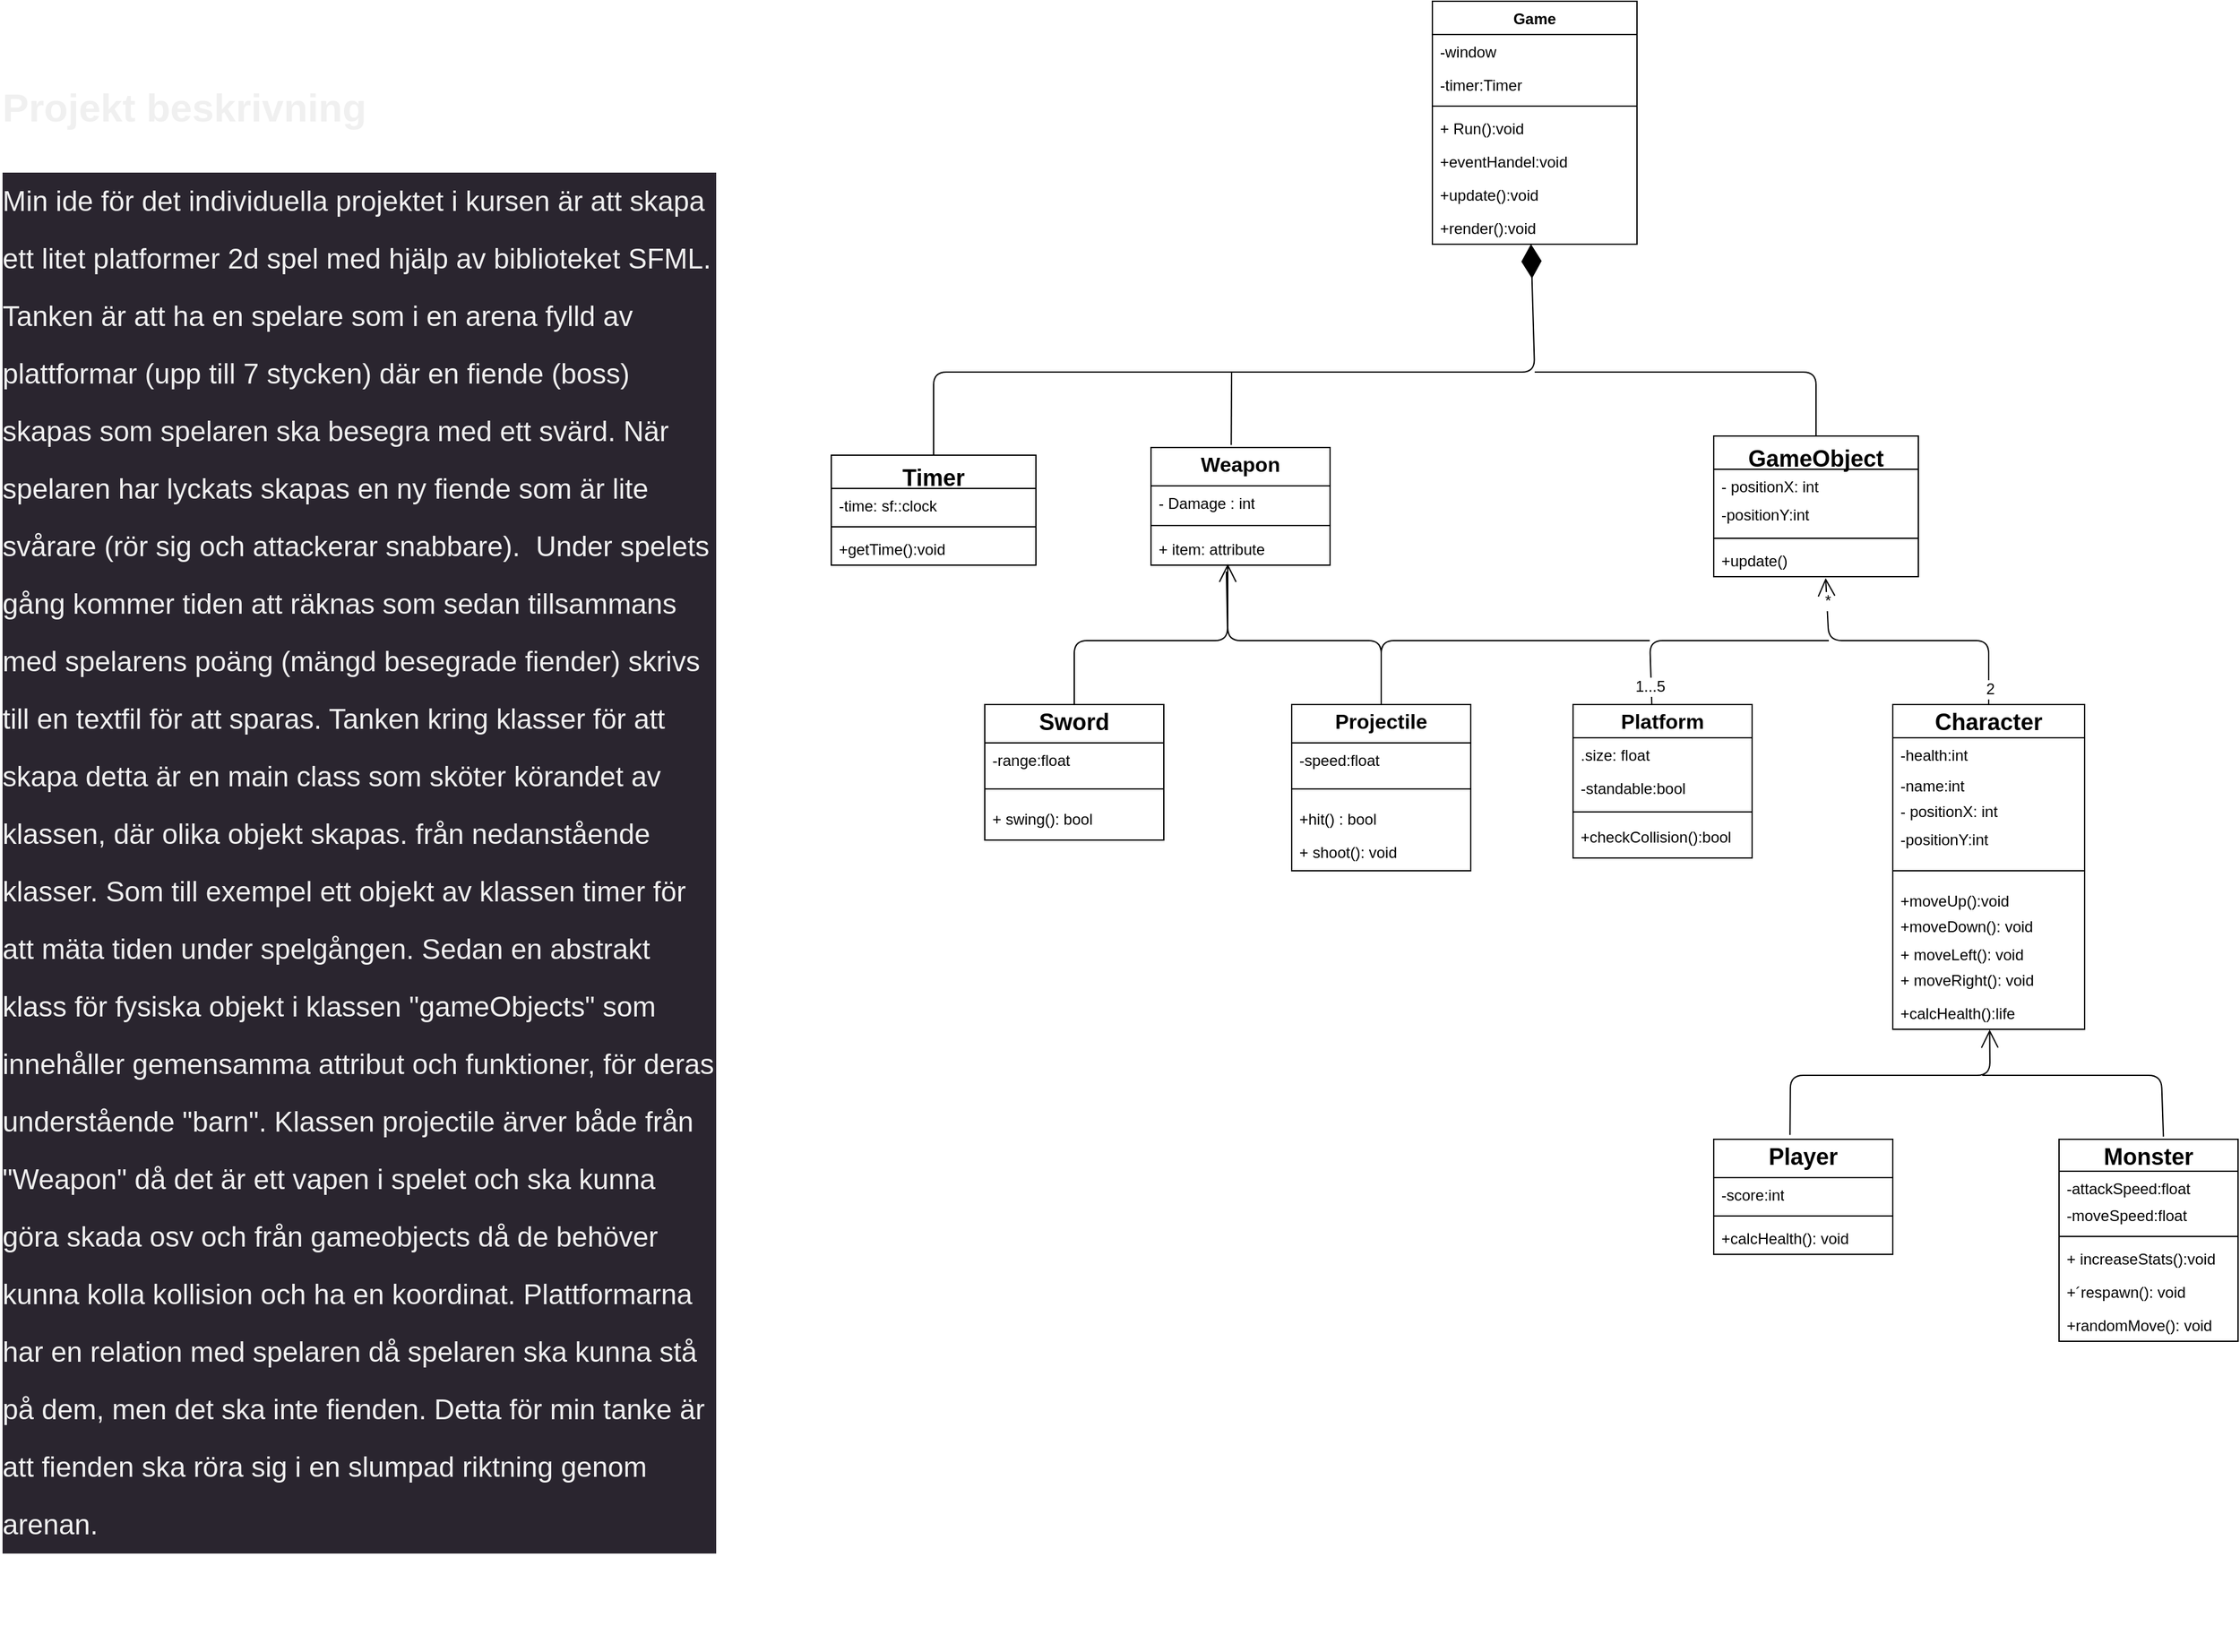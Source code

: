 <mxfile>
    <diagram name="Page-1" id="4QrLjX-ADRz8MVE26Euo">
        <mxGraphModel dx="3291.9" dy="3456.4" grid="1" gridSize="10" guides="1" tooltips="1" connect="1" arrows="1" fold="1" page="1" pageScale="1.1" pageWidth="1169" pageHeight="1654" math="0" shadow="0">
            <root>
                <mxCell id="0"/>
                <mxCell id="1" parent="0"/>
                <mxCell id="S4nnt21ixPrk0VT9_j-a-2" value="&lt;p style=&quot;margin:0px;margin-top:4px;text-align:center;&quot;&gt;&lt;b style=&quot;background-color: initial;&quot;&gt;&lt;font size=&quot;3&quot;&gt;Platform&lt;/font&gt;&lt;/b&gt;&lt;/p&gt;" style="verticalAlign=top;align=center;overflow=fill;html=1;whiteSpace=wrap;shape=swimlane;fontStyle=1;startSize=26;childLayout=stackLayout;horizontal=1;horizontalStack=0;resizeParent=1;resizeParentMax=0;resizeLast=0;collapsible=1;marginBottom=0;" parent="1" vertex="1">
                    <mxGeometry x="630" y="530" width="140" height="120" as="geometry"/>
                </mxCell>
                <mxCell id="S4nnt21ixPrk0VT9_j-a-5" value=".size: float" style="text;strokeColor=none;fillColor=none;align=left;verticalAlign=top;spacingLeft=4;spacingRight=4;overflow=hidden;rotatable=0;points=[[0,0.5],[1,0.5]];portConstraint=eastwest;whiteSpace=wrap;html=1;" parent="S4nnt21ixPrk0VT9_j-a-2" vertex="1">
                    <mxGeometry y="26" width="140" height="26" as="geometry"/>
                </mxCell>
                <mxCell id="S4nnt21ixPrk0VT9_j-a-6" value="-standable:bool" style="text;strokeColor=none;fillColor=none;align=left;verticalAlign=top;spacingLeft=4;spacingRight=4;overflow=hidden;rotatable=0;points=[[0,0.5],[1,0.5]];portConstraint=eastwest;whiteSpace=wrap;html=1;" parent="S4nnt21ixPrk0VT9_j-a-2" vertex="1">
                    <mxGeometry y="52" width="140" height="26" as="geometry"/>
                </mxCell>
                <mxCell id="S4nnt21ixPrk0VT9_j-a-7" value="" style="line;strokeWidth=1;fillColor=none;align=left;verticalAlign=middle;spacingTop=-1;spacingLeft=3;spacingRight=3;rotatable=0;labelPosition=right;points=[];portConstraint=eastwest;strokeColor=inherit;" parent="S4nnt21ixPrk0VT9_j-a-2" vertex="1">
                    <mxGeometry y="78" width="140" height="12" as="geometry"/>
                </mxCell>
                <mxCell id="S4nnt21ixPrk0VT9_j-a-8" value="+checkCollision():bool" style="text;strokeColor=none;fillColor=none;align=left;verticalAlign=top;spacingLeft=4;spacingRight=4;overflow=hidden;rotatable=0;points=[[0,0.5],[1,0.5]];portConstraint=eastwest;whiteSpace=wrap;html=1;" parent="S4nnt21ixPrk0VT9_j-a-2" vertex="1">
                    <mxGeometry y="90" width="140" height="30" as="geometry"/>
                </mxCell>
                <mxCell id="S4nnt21ixPrk0VT9_j-a-9" value="&lt;p style=&quot;margin:0px;margin-top:4px;text-align:center;&quot;&gt;&lt;b style=&quot;background-color: initial;&quot;&gt;&lt;font style=&quot;font-size: 18px;&quot;&gt;Character&lt;/font&gt;&lt;/b&gt;&lt;/p&gt;" style="verticalAlign=top;align=center;overflow=fill;html=1;whiteSpace=wrap;shape=swimlane;fontStyle=1;startSize=26;childLayout=stackLayout;horizontal=1;horizontalStack=0;resizeParent=1;resizeParentMax=0;resizeLast=0;collapsible=1;marginBottom=0;" parent="1" vertex="1">
                    <mxGeometry x="880" y="530" width="150" height="254" as="geometry"/>
                </mxCell>
                <mxCell id="S4nnt21ixPrk0VT9_j-a-10" value="-health:int" style="text;strokeColor=none;fillColor=none;align=left;verticalAlign=top;spacingLeft=4;spacingRight=4;overflow=hidden;rotatable=0;points=[[0,0.5],[1,0.5]];portConstraint=eastwest;whiteSpace=wrap;html=1;" parent="S4nnt21ixPrk0VT9_j-a-9" vertex="1">
                    <mxGeometry y="26" width="150" height="24" as="geometry"/>
                </mxCell>
                <mxCell id="S4nnt21ixPrk0VT9_j-a-11" value="-name:int" style="text;strokeColor=none;fillColor=none;align=left;verticalAlign=top;spacingLeft=4;spacingRight=4;overflow=hidden;rotatable=0;points=[[0,0.5],[1,0.5]];portConstraint=eastwest;whiteSpace=wrap;html=1;" parent="S4nnt21ixPrk0VT9_j-a-9" vertex="1">
                    <mxGeometry y="50" width="150" height="20" as="geometry"/>
                </mxCell>
                <mxCell id="S4nnt21ixPrk0VT9_j-a-12" value="- positionX: int" style="text;strokeColor=none;fillColor=none;align=left;verticalAlign=top;spacingLeft=4;spacingRight=4;overflow=hidden;rotatable=0;points=[[0,0.5],[1,0.5]];portConstraint=eastwest;whiteSpace=wrap;html=1;" parent="S4nnt21ixPrk0VT9_j-a-9" vertex="1">
                    <mxGeometry y="70" width="150" height="22" as="geometry"/>
                </mxCell>
                <mxCell id="S4nnt21ixPrk0VT9_j-a-13" value="-positionY:int" style="text;strokeColor=none;fillColor=none;align=left;verticalAlign=top;spacingLeft=4;spacingRight=4;overflow=hidden;rotatable=0;points=[[0,0.5],[1,0.5]];portConstraint=eastwest;whiteSpace=wrap;html=1;" parent="S4nnt21ixPrk0VT9_j-a-9" vertex="1">
                    <mxGeometry y="92" width="150" height="28" as="geometry"/>
                </mxCell>
                <mxCell id="S4nnt21ixPrk0VT9_j-a-14" value="" style="line;strokeWidth=1;fillColor=none;align=left;verticalAlign=middle;spacingTop=-1;spacingLeft=3;spacingRight=3;rotatable=0;labelPosition=right;points=[];portConstraint=eastwest;strokeColor=inherit;" parent="S4nnt21ixPrk0VT9_j-a-9" vertex="1">
                    <mxGeometry y="120" width="150" height="20" as="geometry"/>
                </mxCell>
                <mxCell id="S4nnt21ixPrk0VT9_j-a-15" value="+moveUp():void" style="text;strokeColor=none;fillColor=none;align=left;verticalAlign=top;spacingLeft=4;spacingRight=4;overflow=hidden;rotatable=0;points=[[0,0.5],[1,0.5]];portConstraint=eastwest;whiteSpace=wrap;html=1;" parent="S4nnt21ixPrk0VT9_j-a-9" vertex="1">
                    <mxGeometry y="140" width="150" height="20" as="geometry"/>
                </mxCell>
                <mxCell id="S4nnt21ixPrk0VT9_j-a-16" value="+moveDown(): void" style="text;strokeColor=none;fillColor=none;align=left;verticalAlign=top;spacingLeft=4;spacingRight=4;overflow=hidden;rotatable=0;points=[[0,0.5],[1,0.5]];portConstraint=eastwest;whiteSpace=wrap;html=1;" parent="S4nnt21ixPrk0VT9_j-a-9" vertex="1">
                    <mxGeometry y="160" width="150" height="22" as="geometry"/>
                </mxCell>
                <mxCell id="S4nnt21ixPrk0VT9_j-a-17" value="+ moveLeft(): void" style="text;strokeColor=none;fillColor=none;align=left;verticalAlign=top;spacingLeft=4;spacingRight=4;overflow=hidden;rotatable=0;points=[[0,0.5],[1,0.5]];portConstraint=eastwest;whiteSpace=wrap;html=1;" parent="S4nnt21ixPrk0VT9_j-a-9" vertex="1">
                    <mxGeometry y="182" width="150" height="20" as="geometry"/>
                </mxCell>
                <mxCell id="S4nnt21ixPrk0VT9_j-a-18" value="+ moveRight(): void" style="text;strokeColor=none;fillColor=none;align=left;verticalAlign=top;spacingLeft=4;spacingRight=4;overflow=hidden;rotatable=0;points=[[0,0.5],[1,0.5]];portConstraint=eastwest;whiteSpace=wrap;html=1;" parent="S4nnt21ixPrk0VT9_j-a-9" vertex="1">
                    <mxGeometry y="202" width="150" height="26" as="geometry"/>
                </mxCell>
                <mxCell id="S4nnt21ixPrk0VT9_j-a-19" value="+calcHealth():life" style="text;strokeColor=none;fillColor=none;align=left;verticalAlign=top;spacingLeft=4;spacingRight=4;overflow=hidden;rotatable=0;points=[[0,0.5],[1,0.5]];portConstraint=eastwest;whiteSpace=wrap;html=1;" parent="S4nnt21ixPrk0VT9_j-a-9" vertex="1">
                    <mxGeometry y="228" width="150" height="26" as="geometry"/>
                </mxCell>
                <mxCell id="S4nnt21ixPrk0VT9_j-a-20" value="&lt;p style=&quot;margin:0px;margin-top:4px;text-align:center;&quot;&gt;&lt;b style=&quot;background-color: initial;&quot;&gt;&lt;font style=&quot;font-size: 18px;&quot;&gt;Player&lt;/font&gt;&lt;/b&gt;&lt;/p&gt;" style="verticalAlign=top;align=center;overflow=fill;html=1;whiteSpace=wrap;shape=swimlane;fontStyle=1;startSize=30;childLayout=stackLayout;horizontal=1;horizontalStack=0;resizeParent=1;resizeParentMax=0;resizeLast=0;collapsible=1;marginBottom=0;" parent="1" vertex="1">
                    <mxGeometry x="740" y="870" width="140" height="90" as="geometry">
                        <mxRectangle x="570" y="490" width="90" height="40" as="alternateBounds"/>
                    </mxGeometry>
                </mxCell>
                <mxCell id="S4nnt21ixPrk0VT9_j-a-21" value="-score:int" style="text;strokeColor=none;fillColor=none;align=left;verticalAlign=top;spacingLeft=4;spacingRight=4;overflow=hidden;rotatable=0;points=[[0,0.5],[1,0.5]];portConstraint=eastwest;whiteSpace=wrap;html=1;" parent="S4nnt21ixPrk0VT9_j-a-20" vertex="1">
                    <mxGeometry y="30" width="140" height="26" as="geometry"/>
                </mxCell>
                <mxCell id="S4nnt21ixPrk0VT9_j-a-22" value="" style="line;strokeWidth=1;fillColor=none;align=left;verticalAlign=middle;spacingTop=-1;spacingLeft=3;spacingRight=3;rotatable=0;labelPosition=right;points=[];portConstraint=eastwest;strokeColor=inherit;" parent="S4nnt21ixPrk0VT9_j-a-20" vertex="1">
                    <mxGeometry y="56" width="140" height="8" as="geometry"/>
                </mxCell>
                <mxCell id="S4nnt21ixPrk0VT9_j-a-23" value="" style="line;strokeWidth=1;fillColor=none;align=left;verticalAlign=middle;spacingTop=-1;spacingLeft=3;spacingRight=3;rotatable=0;labelPosition=right;points=[];portConstraint=eastwest;strokeColor=inherit;" parent="S4nnt21ixPrk0VT9_j-a-20" vertex="1">
                    <mxGeometry y="64" width="140" as="geometry"/>
                </mxCell>
                <mxCell id="S4nnt21ixPrk0VT9_j-a-24" value="+calcHealth(): void" style="text;strokeColor=none;fillColor=none;align=left;verticalAlign=top;spacingLeft=4;spacingRight=4;overflow=hidden;rotatable=0;points=[[0,0.5],[1,0.5]];portConstraint=eastwest;whiteSpace=wrap;html=1;" parent="S4nnt21ixPrk0VT9_j-a-20" vertex="1">
                    <mxGeometry y="64" width="140" height="26" as="geometry"/>
                </mxCell>
                <mxCell id="S4nnt21ixPrk0VT9_j-a-25" value="&lt;p style=&quot;margin:0px;margin-top:4px;text-align:center;&quot;&gt;&lt;b style=&quot;background-color: initial;&quot;&gt;&lt;font style=&quot;font-size: 18px;&quot;&gt;Monster&lt;/font&gt;&lt;/b&gt;&lt;/p&gt;" style="verticalAlign=top;align=center;overflow=fill;html=1;whiteSpace=wrap;shape=swimlane;fontStyle=1;startSize=25;childLayout=stackLayout;horizontal=1;horizontalStack=0;resizeParent=1;resizeParentMax=0;resizeLast=0;collapsible=1;marginBottom=0;" parent="1" vertex="1">
                    <mxGeometry x="1010" y="870" width="140" height="158" as="geometry"/>
                </mxCell>
                <mxCell id="S4nnt21ixPrk0VT9_j-a-26" value="-attackSpeed:float" style="text;strokeColor=none;fillColor=none;align=left;verticalAlign=top;spacingLeft=4;spacingRight=4;overflow=hidden;rotatable=0;points=[[0,0.5],[1,0.5]];portConstraint=eastwest;whiteSpace=wrap;html=1;" parent="S4nnt21ixPrk0VT9_j-a-25" vertex="1">
                    <mxGeometry y="25" width="140" height="21" as="geometry"/>
                </mxCell>
                <mxCell id="13" value="-moveSpeed:float" style="text;strokeColor=none;fillColor=none;align=left;verticalAlign=top;spacingLeft=4;spacingRight=4;overflow=hidden;rotatable=0;points=[[0,0.5],[1,0.5]];portConstraint=eastwest;fontSize=12;" parent="S4nnt21ixPrk0VT9_j-a-25" vertex="1">
                    <mxGeometry y="46" width="140" height="26" as="geometry"/>
                </mxCell>
                <mxCell id="S4nnt21ixPrk0VT9_j-a-27" value="" style="line;strokeWidth=1;fillColor=none;align=left;verticalAlign=middle;spacingTop=-1;spacingLeft=3;spacingRight=3;rotatable=0;labelPosition=right;points=[];portConstraint=eastwest;strokeColor=inherit;" parent="S4nnt21ixPrk0VT9_j-a-25" vertex="1">
                    <mxGeometry y="72" width="140" height="8" as="geometry"/>
                </mxCell>
                <mxCell id="16" value="+ increaseStats():void" style="text;strokeColor=none;fillColor=none;align=left;verticalAlign=top;spacingLeft=4;spacingRight=4;overflow=hidden;rotatable=0;points=[[0,0.5],[1,0.5]];portConstraint=eastwest;fontSize=12;" parent="S4nnt21ixPrk0VT9_j-a-25" vertex="1">
                    <mxGeometry y="80" width="140" height="26" as="geometry"/>
                </mxCell>
                <mxCell id="14" value="+´respawn(): void" style="text;strokeColor=none;fillColor=none;align=left;verticalAlign=top;spacingLeft=4;spacingRight=4;overflow=hidden;rotatable=0;points=[[0,0.5],[1,0.5]];portConstraint=eastwest;fontSize=12;" parent="S4nnt21ixPrk0VT9_j-a-25" vertex="1">
                    <mxGeometry y="106" width="140" height="26" as="geometry"/>
                </mxCell>
                <mxCell id="S4nnt21ixPrk0VT9_j-a-28" value="+randomMove(): void" style="text;strokeColor=none;fillColor=none;align=left;verticalAlign=top;spacingLeft=4;spacingRight=4;overflow=hidden;rotatable=0;points=[[0,0.5],[1,0.5]];portConstraint=eastwest;whiteSpace=wrap;html=1;" parent="S4nnt21ixPrk0VT9_j-a-25" vertex="1">
                    <mxGeometry y="132" width="140" height="26" as="geometry"/>
                </mxCell>
                <mxCell id="S4nnt21ixPrk0VT9_j-a-31" value="&lt;p style=&quot;margin:0px;margin-top:4px;text-align:center;&quot;&gt;&lt;b style=&quot;background-color: initial;&quot;&gt;&lt;font size=&quot;3&quot;&gt;Weapon&lt;/font&gt;&lt;/b&gt;&lt;/p&gt;" style="verticalAlign=top;align=center;overflow=fill;html=1;whiteSpace=wrap;shape=swimlane;fontStyle=1;startSize=30;childLayout=stackLayout;horizontal=1;horizontalStack=0;resizeParent=1;resizeParentMax=0;resizeLast=0;collapsible=1;marginBottom=0;" parent="1" vertex="1">
                    <mxGeometry x="300" y="329" width="140" height="92" as="geometry"/>
                </mxCell>
                <mxCell id="S4nnt21ixPrk0VT9_j-a-32" value="- Damage : int" style="text;strokeColor=none;fillColor=none;align=left;verticalAlign=top;spacingLeft=4;spacingRight=4;overflow=hidden;rotatable=0;points=[[0,0.5],[1,0.5]];portConstraint=eastwest;whiteSpace=wrap;html=1;" parent="S4nnt21ixPrk0VT9_j-a-31" vertex="1">
                    <mxGeometry y="30" width="140" height="26" as="geometry"/>
                </mxCell>
                <mxCell id="S4nnt21ixPrk0VT9_j-a-33" value="" style="line;strokeWidth=1;fillColor=none;align=left;verticalAlign=middle;spacingTop=-1;spacingLeft=3;spacingRight=3;rotatable=0;labelPosition=right;points=[];portConstraint=eastwest;strokeColor=inherit;" parent="S4nnt21ixPrk0VT9_j-a-31" vertex="1">
                    <mxGeometry y="56" width="140" height="10" as="geometry"/>
                </mxCell>
                <mxCell id="S4nnt21ixPrk0VT9_j-a-34" value="+ item: attribute" style="text;strokeColor=none;fillColor=none;align=left;verticalAlign=top;spacingLeft=4;spacingRight=4;overflow=hidden;rotatable=0;points=[[0,0.5],[1,0.5]];portConstraint=eastwest;whiteSpace=wrap;html=1;" parent="S4nnt21ixPrk0VT9_j-a-31" vertex="1">
                    <mxGeometry y="66" width="140" height="26" as="geometry"/>
                </mxCell>
                <mxCell id="S4nnt21ixPrk0VT9_j-a-35" value="&lt;p style=&quot;margin:0px;margin-top:4px;text-align:center;&quot;&gt;&lt;span style=&quot;font-size: 18px;&quot;&gt;Sword&lt;/span&gt;&lt;/p&gt;&lt;p style=&quot;margin:0px;margin-top:4px;text-align:center;&quot;&gt;&lt;b&gt;&lt;font size=&quot;3&quot;&gt;Sword&lt;/font&gt;&lt;/b&gt;&lt;/p&gt;&lt;p style=&quot;margin:0px;margin-top:4px;text-align:center;&quot;&gt;&lt;b&gt;&lt;br&gt;&lt;/b&gt;&lt;/p&gt;" style="verticalAlign=top;align=center;overflow=fill;html=1;whiteSpace=wrap;shape=swimlane;fontStyle=1;startSize=30;childLayout=stackLayout;horizontal=1;horizontalStack=0;resizeParent=1;resizeParentMax=0;resizeLast=0;collapsible=1;marginBottom=0;" parent="1" vertex="1">
                    <mxGeometry x="170" y="530" width="140" height="106" as="geometry"/>
                </mxCell>
                <mxCell id="S4nnt21ixPrk0VT9_j-a-36" value="-range:float" style="text;strokeColor=none;fillColor=none;align=left;verticalAlign=top;spacingLeft=4;spacingRight=4;overflow=hidden;rotatable=0;points=[[0,0.5],[1,0.5]];portConstraint=eastwest;whiteSpace=wrap;html=1;" parent="S4nnt21ixPrk0VT9_j-a-35" vertex="1">
                    <mxGeometry y="30" width="140" height="26" as="geometry"/>
                </mxCell>
                <mxCell id="S4nnt21ixPrk0VT9_j-a-37" value="" style="line;strokeWidth=1;fillColor=none;align=left;verticalAlign=middle;spacingTop=-1;spacingLeft=3;spacingRight=3;rotatable=0;labelPosition=right;points=[];portConstraint=eastwest;strokeColor=inherit;" parent="S4nnt21ixPrk0VT9_j-a-35" vertex="1">
                    <mxGeometry y="56" width="140" height="20" as="geometry"/>
                </mxCell>
                <mxCell id="S4nnt21ixPrk0VT9_j-a-38" value="+ swing(): bool&lt;div&gt;&lt;br&gt;&lt;/div&gt;" style="text;strokeColor=none;fillColor=none;align=left;verticalAlign=top;spacingLeft=4;spacingRight=4;overflow=hidden;rotatable=0;points=[[0,0.5],[1,0.5]];portConstraint=eastwest;whiteSpace=wrap;html=1;" parent="S4nnt21ixPrk0VT9_j-a-35" vertex="1">
                    <mxGeometry y="76" width="140" height="30" as="geometry"/>
                </mxCell>
                <mxCell id="S4nnt21ixPrk0VT9_j-a-39" value="&lt;p style=&quot;margin:0px;margin-top:4px;text-align:center;&quot;&gt;&lt;span style=&quot;background-color: initial; font-size: medium;&quot;&gt;Projectile&lt;/span&gt;&lt;/p&gt;" style="verticalAlign=top;align=center;overflow=fill;html=1;whiteSpace=wrap;shape=swimlane;fontStyle=1;startSize=30;childLayout=stackLayout;horizontal=1;horizontalStack=0;resizeParent=1;resizeParentMax=0;resizeLast=0;collapsible=1;marginBottom=0;" parent="1" vertex="1">
                    <mxGeometry x="410" y="530" width="140" height="130" as="geometry"/>
                </mxCell>
                <mxCell id="S4nnt21ixPrk0VT9_j-a-40" value="-spe&lt;span style=&quot;background-color: initial;&quot;&gt;ed:float&lt;/span&gt;" style="text;strokeColor=none;fillColor=none;align=left;verticalAlign=top;spacingLeft=4;spacingRight=4;overflow=hidden;rotatable=0;points=[[0,0.5],[1,0.5]];portConstraint=eastwest;whiteSpace=wrap;html=1;" parent="S4nnt21ixPrk0VT9_j-a-39" vertex="1">
                    <mxGeometry y="30" width="140" height="26" as="geometry"/>
                </mxCell>
                <mxCell id="S4nnt21ixPrk0VT9_j-a-41" value="" style="line;strokeWidth=1;fillColor=none;align=left;verticalAlign=middle;spacingTop=-1;spacingLeft=3;spacingRight=3;rotatable=0;labelPosition=right;points=[];portConstraint=eastwest;strokeColor=inherit;" parent="S4nnt21ixPrk0VT9_j-a-39" vertex="1">
                    <mxGeometry y="56" width="140" height="20" as="geometry"/>
                </mxCell>
                <mxCell id="S4nnt21ixPrk0VT9_j-a-42" value="+hit() : bool" style="text;strokeColor=none;fillColor=none;align=left;verticalAlign=top;spacingLeft=4;spacingRight=4;overflow=hidden;rotatable=0;points=[[0,0.5],[1,0.5]];portConstraint=eastwest;whiteSpace=wrap;html=1;" parent="S4nnt21ixPrk0VT9_j-a-39" vertex="1">
                    <mxGeometry y="76" width="140" height="26" as="geometry"/>
                </mxCell>
                <mxCell id="S4nnt21ixPrk0VT9_j-a-43" value="+ shoot(): void" style="text;strokeColor=none;fillColor=none;align=left;verticalAlign=top;spacingLeft=4;spacingRight=4;overflow=hidden;rotatable=0;points=[[0,0.5],[1,0.5]];portConstraint=eastwest;whiteSpace=wrap;html=1;" parent="S4nnt21ixPrk0VT9_j-a-39" vertex="1">
                    <mxGeometry y="102" width="140" height="28" as="geometry"/>
                </mxCell>
                <mxCell id="3" value="Timer" style="swimlane;fontStyle=1;align=center;verticalAlign=top;childLayout=stackLayout;horizontal=1;startSize=26;horizontalStack=0;resizeParent=1;resizeParentMax=0;resizeLast=0;collapsible=1;marginBottom=0;fontSize=18;" parent="1" vertex="1">
                    <mxGeometry x="50" y="335" width="160" height="86" as="geometry"/>
                </mxCell>
                <mxCell id="4" value="-time: sf::clock" style="text;strokeColor=none;fillColor=none;align=left;verticalAlign=top;spacingLeft=4;spacingRight=4;overflow=hidden;rotatable=0;points=[[0,0.5],[1,0.5]];portConstraint=eastwest;fontSize=12;" parent="3" vertex="1">
                    <mxGeometry y="26" width="160" height="26" as="geometry"/>
                </mxCell>
                <mxCell id="5" value="" style="line;strokeWidth=1;fillColor=none;align=left;verticalAlign=middle;spacingTop=-1;spacingLeft=3;spacingRight=3;rotatable=0;labelPosition=right;points=[];portConstraint=eastwest;strokeColor=inherit;fontSize=18;" parent="3" vertex="1">
                    <mxGeometry y="52" width="160" height="8" as="geometry"/>
                </mxCell>
                <mxCell id="6" value="+getTime():void" style="text;strokeColor=none;fillColor=none;align=left;verticalAlign=top;spacingLeft=4;spacingRight=4;overflow=hidden;rotatable=0;points=[[0,0.5],[1,0.5]];portConstraint=eastwest;fontSize=12;" parent="3" vertex="1">
                    <mxGeometry y="60" width="160" height="26" as="geometry"/>
                </mxCell>
                <mxCell id="7" value="GameObject" style="swimlane;fontStyle=1;align=center;verticalAlign=top;childLayout=stackLayout;horizontal=1;startSize=26;horizontalStack=0;resizeParent=1;resizeParentMax=0;resizeLast=0;collapsible=1;marginBottom=0;fontSize=18;" parent="1" vertex="1">
                    <mxGeometry x="740" y="320" width="160" height="110" as="geometry"/>
                </mxCell>
                <mxCell id="12" value="- positionX: int" style="text;strokeColor=none;fillColor=none;align=left;verticalAlign=top;spacingLeft=4;spacingRight=4;overflow=hidden;rotatable=0;points=[[0,0.5],[1,0.5]];portConstraint=eastwest;whiteSpace=wrap;html=1;" parent="7" vertex="1">
                    <mxGeometry y="26" width="160" height="22" as="geometry"/>
                </mxCell>
                <mxCell id="11" value="-positionY:int" style="text;strokeColor=none;fillColor=none;align=left;verticalAlign=top;spacingLeft=4;spacingRight=4;overflow=hidden;rotatable=0;points=[[0,0.5],[1,0.5]];portConstraint=eastwest;whiteSpace=wrap;html=1;" parent="7" vertex="1">
                    <mxGeometry y="48" width="160" height="28" as="geometry"/>
                </mxCell>
                <mxCell id="9" value="" style="line;strokeWidth=1;fillColor=none;align=left;verticalAlign=middle;spacingTop=-1;spacingLeft=3;spacingRight=3;rotatable=0;labelPosition=right;points=[];portConstraint=eastwest;strokeColor=inherit;fontSize=18;" parent="7" vertex="1">
                    <mxGeometry y="76" width="160" height="8" as="geometry"/>
                </mxCell>
                <mxCell id="10" value="+update()" style="text;strokeColor=none;fillColor=none;align=left;verticalAlign=top;spacingLeft=4;spacingRight=4;overflow=hidden;rotatable=0;points=[[0,0.5],[1,0.5]];portConstraint=eastwest;fontSize=12;" parent="7" vertex="1">
                    <mxGeometry y="84" width="160" height="26" as="geometry"/>
                </mxCell>
                <mxCell id="18" value="" style="endArrow=none;html=1;fontSize=12;exitX=0.5;exitY=0;exitDx=0;exitDy=0;" parent="1" source="S4nnt21ixPrk0VT9_j-a-39" edge="1">
                    <mxGeometry width="50" height="50" relative="1" as="geometry">
                        <mxPoint x="472" y="528" as="sourcePoint"/>
                        <mxPoint x="690" y="480" as="targetPoint"/>
                        <Array as="points">
                            <mxPoint x="480" y="480"/>
                        </Array>
                    </mxGeometry>
                </mxCell>
                <mxCell id="19" value="" style="endArrow=none;html=1;fontSize=12;exitX=0.44;exitY=0.001;exitDx=0;exitDy=0;exitPerimeter=0;" parent="1" source="S4nnt21ixPrk0VT9_j-a-2" edge="1">
                    <mxGeometry width="50" height="50" relative="1" as="geometry">
                        <mxPoint x="600" y="490" as="sourcePoint"/>
                        <mxPoint x="830" y="480" as="targetPoint"/>
                        <Array as="points">
                            <mxPoint x="690" y="480"/>
                        </Array>
                    </mxGeometry>
                </mxCell>
                <mxCell id="72" value="1...5" style="edgeLabel;html=1;align=center;verticalAlign=middle;resizable=0;points=[];fontSize=12;" parent="19" vertex="1" connectable="0">
                    <mxGeometry x="-0.854" y="1" relative="1" as="geometry">
                        <mxPoint as="offset"/>
                    </mxGeometry>
                </mxCell>
                <mxCell id="20" value="" style="endArrow=none;html=1;fontSize=12;exitX=0.448;exitY=-0.022;exitDx=0;exitDy=0;exitPerimeter=0;" parent="1" source="S4nnt21ixPrk0VT9_j-a-31" edge="1">
                    <mxGeometry width="50" height="50" relative="1" as="geometry">
                        <mxPoint x="330" y="320" as="sourcePoint"/>
                        <mxPoint x="363" y="270" as="targetPoint"/>
                    </mxGeometry>
                </mxCell>
                <mxCell id="21" value="" style="endArrow=none;html=1;fontSize=12;exitX=0.5;exitY=0;exitDx=0;exitDy=0;" parent="1" source="7" edge="1">
                    <mxGeometry width="50" height="50" relative="1" as="geometry">
                        <mxPoint x="220" y="280" as="sourcePoint"/>
                        <mxPoint x="600" y="270" as="targetPoint"/>
                        <Array as="points">
                            <mxPoint x="820" y="270"/>
                        </Array>
                    </mxGeometry>
                </mxCell>
                <mxCell id="22" value="" style="endArrow=diamondThin;endFill=1;endSize=24;html=1;fontSize=12;exitX=0.5;exitY=0;exitDx=0;exitDy=0;entryX=0.482;entryY=0.996;entryDx=0;entryDy=0;entryPerimeter=0;" parent="1" source="3" target="67" edge="1">
                    <mxGeometry width="160" relative="1" as="geometry">
                        <mxPoint x="490" y="300" as="sourcePoint"/>
                        <mxPoint x="600" y="240" as="targetPoint"/>
                        <Array as="points">
                            <mxPoint x="130" y="270"/>
                            <mxPoint x="600" y="270"/>
                        </Array>
                    </mxGeometry>
                </mxCell>
                <mxCell id="23" value="" style="endArrow=open;endFill=1;endSize=12;html=1;fontSize=12;entryX=0.547;entryY=1.042;entryDx=0;entryDy=0;entryPerimeter=0;exitX=0.5;exitY=0;exitDx=0;exitDy=0;" parent="1" source="S4nnt21ixPrk0VT9_j-a-9" target="10" edge="1">
                    <mxGeometry width="160" relative="1" as="geometry">
                        <mxPoint x="640" y="480" as="sourcePoint"/>
                        <mxPoint x="800" y="480" as="targetPoint"/>
                        <Array as="points">
                            <mxPoint x="955" y="480"/>
                            <mxPoint x="830" y="480"/>
                        </Array>
                    </mxGeometry>
                </mxCell>
                <mxCell id="70" value="2" style="edgeLabel;html=1;align=center;verticalAlign=middle;resizable=0;points=[];fontSize=12;" parent="23" vertex="1" connectable="0">
                    <mxGeometry x="-0.893" y="-1" relative="1" as="geometry">
                        <mxPoint as="offset"/>
                    </mxGeometry>
                </mxCell>
                <mxCell id="71" value="*" style="edgeLabel;html=1;align=center;verticalAlign=middle;resizable=0;points=[];fontSize=12;" parent="23" vertex="1" connectable="0">
                    <mxGeometry x="0.846" relative="1" as="geometry">
                        <mxPoint as="offset"/>
                    </mxGeometry>
                </mxCell>
                <mxCell id="24" value="" style="endArrow=open;endFill=1;endSize=12;html=1;fontSize=12;" parent="1" edge="1">
                    <mxGeometry width="160" relative="1" as="geometry">
                        <mxPoint x="480" y="530" as="sourcePoint"/>
                        <mxPoint x="360" y="420" as="targetPoint"/>
                        <Array as="points">
                            <mxPoint x="480" y="480"/>
                            <mxPoint x="360" y="480"/>
                        </Array>
                    </mxGeometry>
                </mxCell>
                <mxCell id="26" value="" style="endArrow=none;html=1;fontSize=12;entryX=0.421;entryY=1.193;entryDx=0;entryDy=0;entryPerimeter=0;" parent="1" source="S4nnt21ixPrk0VT9_j-a-35" target="S4nnt21ixPrk0VT9_j-a-34" edge="1">
                    <mxGeometry width="50" height="50" relative="1" as="geometry">
                        <mxPoint x="200" y="260" as="sourcePoint"/>
                        <mxPoint x="250" y="210" as="targetPoint"/>
                        <Array as="points">
                            <mxPoint x="240" y="480"/>
                            <mxPoint x="360" y="480"/>
                        </Array>
                    </mxGeometry>
                </mxCell>
                <mxCell id="27" value="" style="endArrow=open;endFill=1;endSize=12;html=1;fontSize=12;entryX=0.505;entryY=1.01;entryDx=0;entryDy=0;entryPerimeter=0;exitX=0.426;exitY=-0.037;exitDx=0;exitDy=0;exitPerimeter=0;" parent="1" source="S4nnt21ixPrk0VT9_j-a-20" target="S4nnt21ixPrk0VT9_j-a-19" edge="1">
                    <mxGeometry width="160" relative="1" as="geometry">
                        <mxPoint x="470" y="800" as="sourcePoint"/>
                        <mxPoint x="630" y="800" as="targetPoint"/>
                        <Array as="points">
                            <mxPoint x="800" y="820"/>
                            <mxPoint x="956" y="820"/>
                        </Array>
                    </mxGeometry>
                </mxCell>
                <mxCell id="28" value="" style="endArrow=none;html=1;fontSize=12;entryX=0.583;entryY=-0.013;entryDx=0;entryDy=0;entryPerimeter=0;" parent="1" target="S4nnt21ixPrk0VT9_j-a-25" edge="1">
                    <mxGeometry width="50" height="50" relative="1" as="geometry">
                        <mxPoint x="950" y="820" as="sourcePoint"/>
                        <mxPoint x="1130" y="810" as="targetPoint"/>
                        <Array as="points">
                            <mxPoint x="1090" y="820"/>
                        </Array>
                    </mxGeometry>
                </mxCell>
                <mxCell id="61" value="Game" style="swimlane;fontStyle=1;align=center;verticalAlign=top;childLayout=stackLayout;horizontal=1;startSize=26;horizontalStack=0;resizeParent=1;resizeParentMax=0;resizeLast=0;collapsible=1;marginBottom=0;fontSize=12;" parent="1" vertex="1">
                    <mxGeometry x="520" y="-20" width="160" height="190" as="geometry"/>
                </mxCell>
                <mxCell id="62" value="-window&#10;" style="text;strokeColor=none;fillColor=none;align=left;verticalAlign=top;spacingLeft=4;spacingRight=4;overflow=hidden;rotatable=0;points=[[0,0.5],[1,0.5]];portConstraint=eastwest;fontSize=12;" parent="61" vertex="1">
                    <mxGeometry y="26" width="160" height="26" as="geometry"/>
                </mxCell>
                <mxCell id="68" value="-timer:Timer" style="text;strokeColor=none;fillColor=none;align=left;verticalAlign=top;spacingLeft=4;spacingRight=4;overflow=hidden;rotatable=0;points=[[0,0.5],[1,0.5]];portConstraint=eastwest;fontSize=12;" parent="61" vertex="1">
                    <mxGeometry y="52" width="160" height="26" as="geometry"/>
                </mxCell>
                <mxCell id="63" value="" style="line;strokeWidth=1;fillColor=none;align=left;verticalAlign=middle;spacingTop=-1;spacingLeft=3;spacingRight=3;rotatable=0;labelPosition=right;points=[];portConstraint=eastwest;strokeColor=inherit;fontSize=12;" parent="61" vertex="1">
                    <mxGeometry y="78" width="160" height="8" as="geometry"/>
                </mxCell>
                <mxCell id="65" value="+ Run():void" style="text;strokeColor=none;fillColor=none;align=left;verticalAlign=top;spacingLeft=4;spacingRight=4;overflow=hidden;rotatable=0;points=[[0,0.5],[1,0.5]];portConstraint=eastwest;fontSize=12;" parent="61" vertex="1">
                    <mxGeometry y="86" width="160" height="26" as="geometry"/>
                </mxCell>
                <mxCell id="64" value="+eventHandel:void" style="text;strokeColor=none;fillColor=none;align=left;verticalAlign=top;spacingLeft=4;spacingRight=4;overflow=hidden;rotatable=0;points=[[0,0.5],[1,0.5]];portConstraint=eastwest;fontSize=12;" parent="61" vertex="1">
                    <mxGeometry y="112" width="160" height="26" as="geometry"/>
                </mxCell>
                <mxCell id="66" value="+update():void" style="text;strokeColor=none;fillColor=none;align=left;verticalAlign=top;spacingLeft=4;spacingRight=4;overflow=hidden;rotatable=0;points=[[0,0.5],[1,0.5]];portConstraint=eastwest;fontSize=12;" parent="61" vertex="1">
                    <mxGeometry y="138" width="160" height="26" as="geometry"/>
                </mxCell>
                <mxCell id="67" value="+render():void" style="text;strokeColor=none;fillColor=none;align=left;verticalAlign=top;spacingLeft=4;spacingRight=4;overflow=hidden;rotatable=0;points=[[0,0.5],[1,0.5]];portConstraint=eastwest;fontSize=12;" parent="61" vertex="1">
                    <mxGeometry y="164" width="160" height="26" as="geometry"/>
                </mxCell>
                <mxCell id="73" value="&lt;span style=&quot;border-color: rgb(0, 0, 0); color: rgb(240, 240, 240); font-family: Helvetica; font-size: 22px; font-style: normal; font-variant-ligatures: normal; font-variant-caps: normal; font-weight: 400; letter-spacing: normal; orphans: 2; text-align: left; text-indent: 0px; text-transform: none; widows: 2; word-spacing: 0px; -webkit-text-stroke-width: 0px; background-color: rgb(42, 37, 47); text-decoration-thickness: initial; text-decoration-style: initial; text-decoration-color: initial;&quot; id=&quot;docs-internal-guid-a214cb24-7fff-58ae-1cf6-b593a2d4fcf7&quot;&gt;&lt;h1 style=&quot;border-color: rgb(0, 0, 0); line-height: 1.38; margin-top: 24pt; margin-bottom: 0pt; padding: 0pt 0pt 6pt;&quot; dir=&quot;ltr&quot;&gt;&lt;span style=&quot;border-color: rgb(0, 0, 0); font-size: 23pt; font-family: Arial, sans-serif; background-color: transparent; font-variant-numeric: normal; font-variant-east-asian: normal; font-variant-alternates: normal; font-variant-position: normal; font-variant-emoji: normal; vertical-align: baseline;&quot;&gt;Projekt beskrivning&lt;/span&gt;&lt;/h1&gt;&lt;/span&gt;&lt;h1 style=&quot;border-color: rgb(0, 0, 0); color: rgb(240, 240, 240); font-family: Helvetica; font-style: normal; font-variant-ligatures: normal; font-variant-caps: normal; letter-spacing: normal; orphans: 2; text-align: left; text-indent: 0px; text-transform: none; widows: 2; word-spacing: 0px; -webkit-text-stroke-width: 0px; background-color: rgb(42, 37, 47); text-decoration-thickness: initial; text-decoration-style: initial; text-decoration-color: initial; line-height: 44px;&quot;&gt;&lt;span style=&quot;border-color: rgb(0, 0, 0); background-color: transparent; font-family: Arial, sans-serif; font-size: 16.5pt; font-weight: 400;&quot;&gt;Min ide för det individuella projektet i kursen är att skapa ett litet platformer 2d spel med hjälp av biblioteket SFML. Tanken är att ha en spelare som i en arena fylld av plattformar (upp till 7 stycken) där en fiende (boss) skapas som spelaren ska besegra med ett svärd. När spelaren har lyckats skapas en ny fiende som är lite svårare (rör sig och attackerar snabbare).&amp;nbsp; Under spelets gång kommer tiden att räknas som sedan tillsammans med spelarens poäng (mängd besegrade fiender) skrivs till en textfil för att sparas. Tanken kring klasser för att skapa detta är en main class som sköter körandet av klassen, där olika objekt skapas. från nedanstående klasser. Som till exempel ett objekt av klassen timer för att mäta tiden under spelgången. Sedan en abstrakt klass för fysiska objekt i klassen &quot;gameObjects&quot; som innehåller gemensamma attribut och funktioner, för deras understående &quot;barn&quot;. Klassen projectile ärver både från &quot;Weapon&quot; då det är ett vapen i spelet och ska kunna göra skada osv och från gameobjects då de behöver kunna kolla kollision och ha en koordinat. Plattformarna har en relation med spelaren då spelaren ska kunna stå på dem, men det ska inte fienden. Detta för min tanke är att fienden ska röra sig i en slumpad riktning genom arenan.&lt;/span&gt;&lt;span style=&quot;border-color: rgb(0, 0, 0); background-color: initial; font-size: 22px; font-weight: normal;&quot;&gt;&amp;nbsp; &amp;nbsp;&lt;/span&gt;&lt;/h1&gt;" style="text;whiteSpace=wrap;html=1;" vertex="1" parent="1">
                    <mxGeometry x="-600" y="-10" width="560" height="1280" as="geometry"/>
                </mxCell>
            </root>
        </mxGraphModel>
    </diagram>
</mxfile>